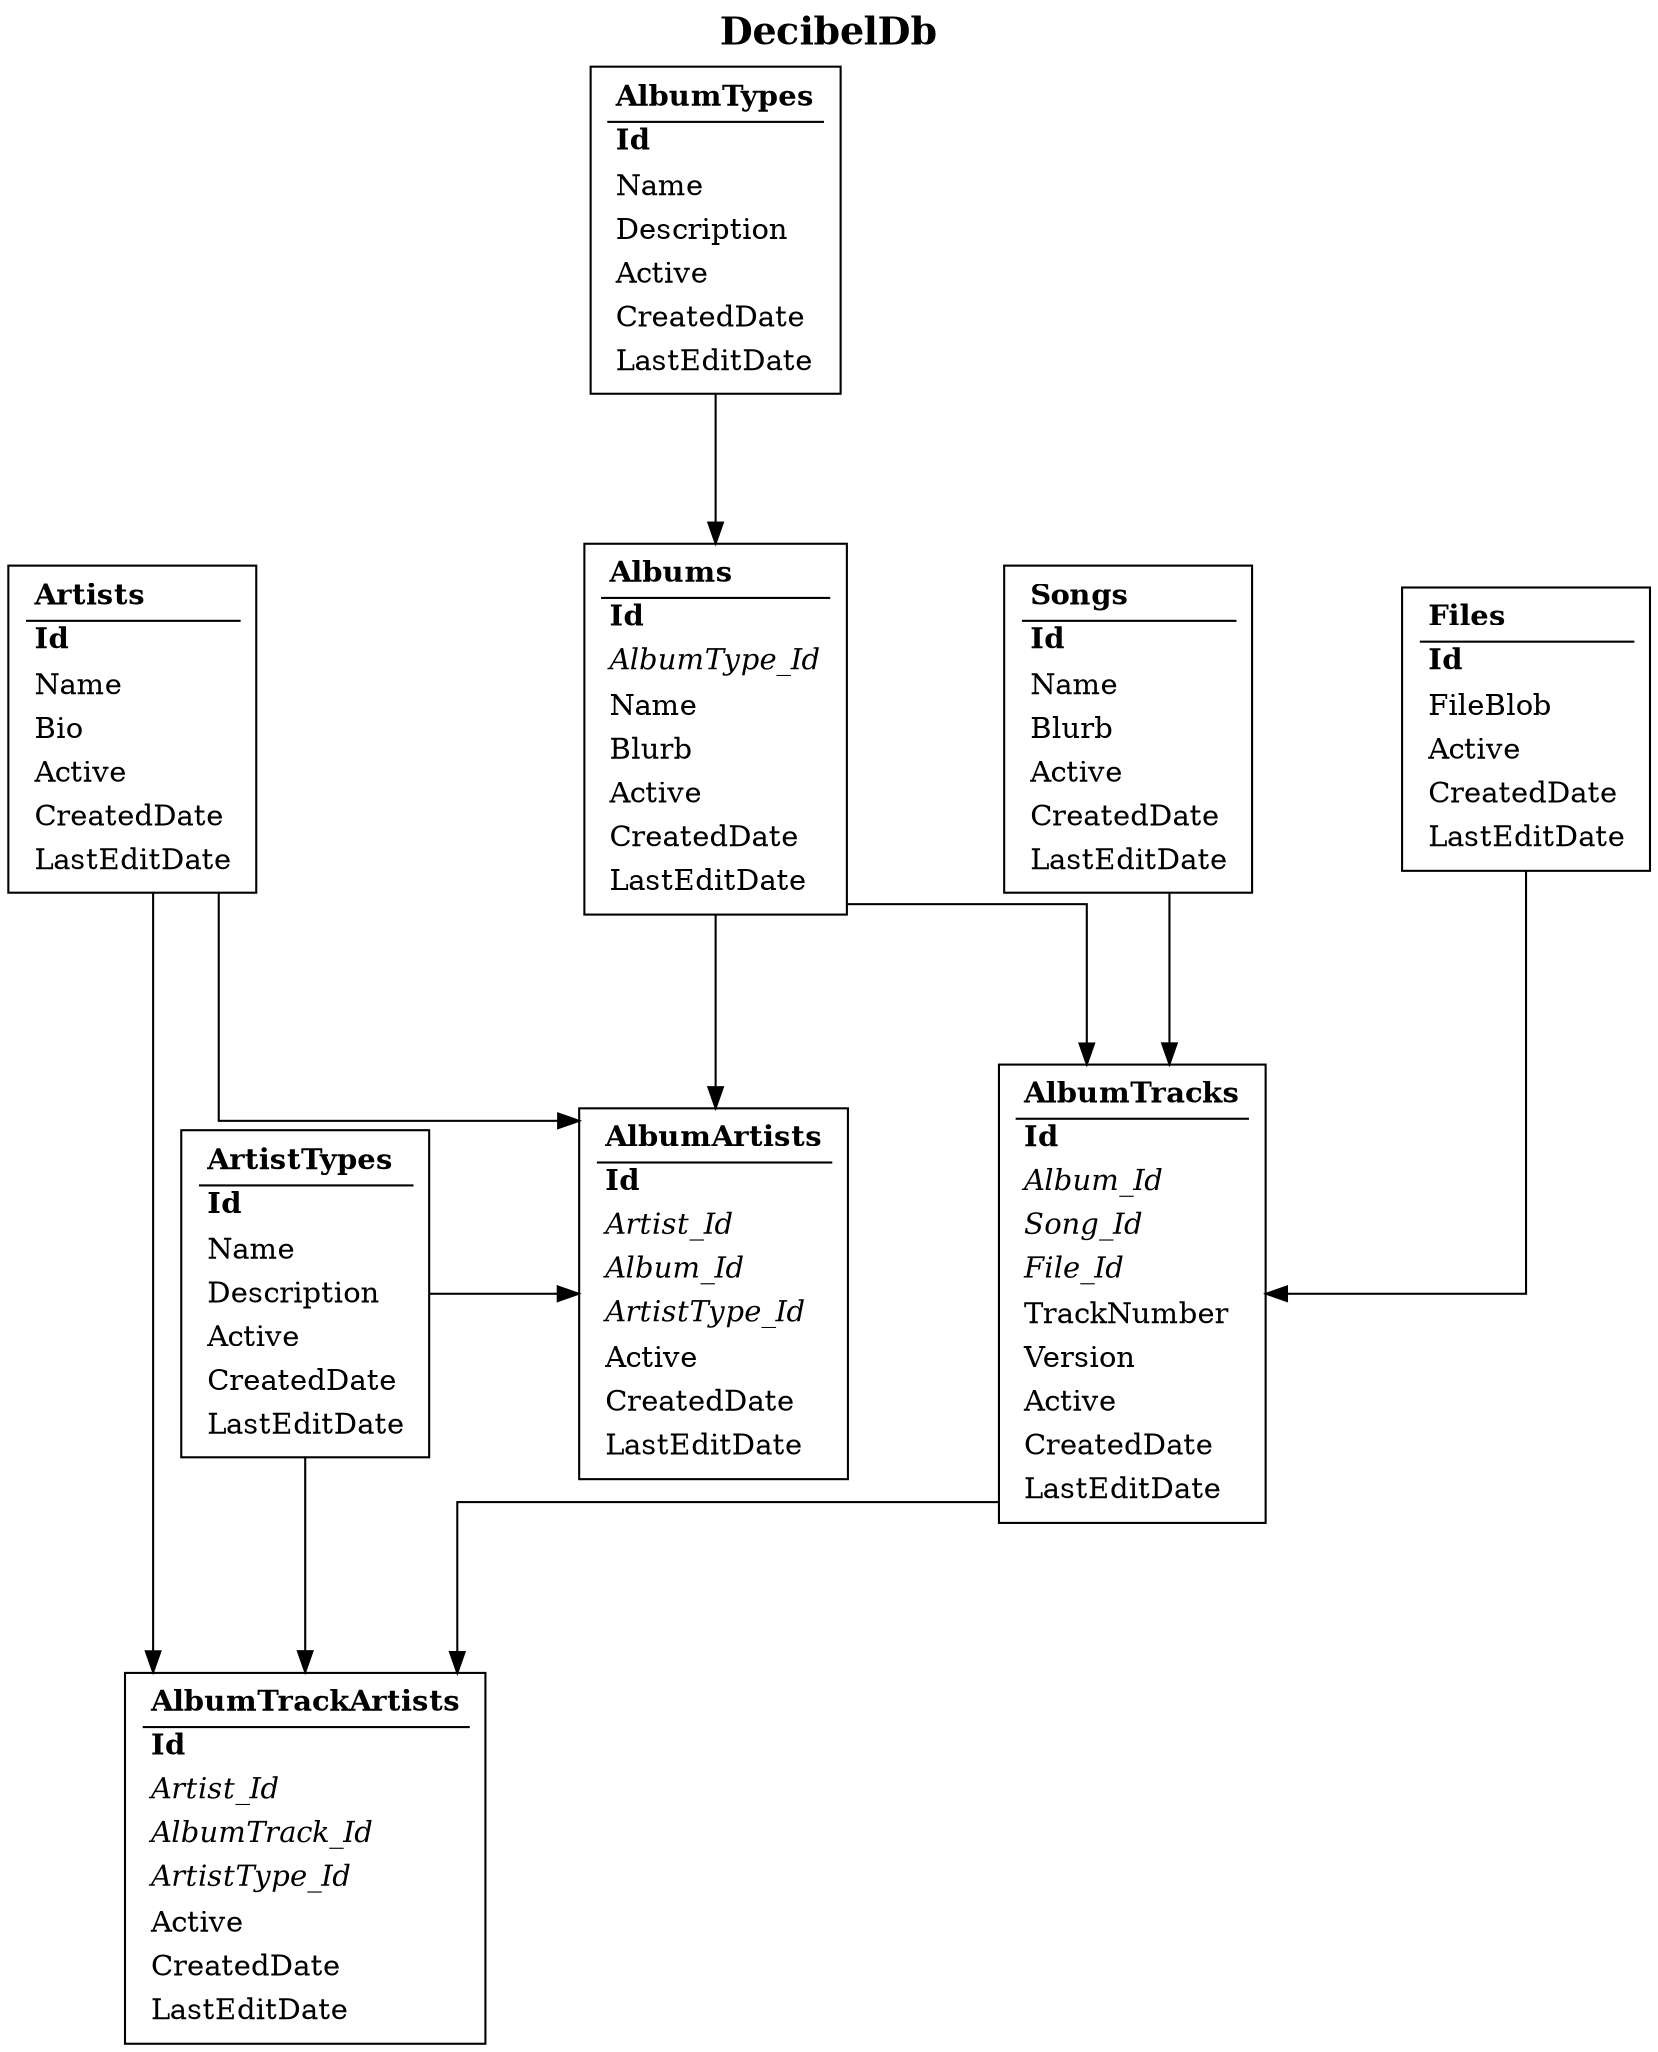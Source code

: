 digraph Music {
	compound=true;
	node[colorscheme=dark28;shape=rectangle];
	edge[colorscheme=dark28];
	label=<<b>DecibelDb</b>>;
	fontsize=18;
	labelloc=t;
	splines=ortho;
	ranksep=1;
	nodesep=1;
	Artists[label=<
		<table border="0">
			<tr><td align="left"><b>Artists</b></td></tr>
			<hr />
			<tr><td align="left"><b>Id</b></td></tr>
			<tr><td align="left">Name</td></tr>
			<tr><td align="left">Bio</td></tr>
			<tr><td align="left">Active</td></tr>
			<tr><td align="left">CreatedDate</td></tr>
			<tr><td align="left">LastEditDate</td></tr>
		</table>
	>];
	AlbumTypes[label=<
		<table border="0">
			<tr><td align="left"><b>AlbumTypes</b></td></tr>
			<hr />
			<tr><td align="left"><b>Id</b></td></tr>
			<tr><td align="left">Name</td></tr>
			<tr><td align="left">Description</td></tr>
			<tr><td align="left">Active</td></tr>
			<tr><td align="left">CreatedDate</td></tr>
			<tr><td align="left">LastEditDate</td></tr>
		</table>
	>];
	Albums[label=<
		<table border="0">
			<tr><td align="left"><b>Albums</b></td></tr>
			<hr />
			<tr><td align="left"><b>Id</b></td></tr>
			<tr><td align="left"><i>AlbumType_Id</i></td></tr>
			<tr><td align="left">Name</td></tr>
			<tr><td align="left">Blurb</td></tr>
			<tr><td align="left">Active</td></tr>
			<tr><td align="left">CreatedDate</td></tr>
			<tr><td align="left">LastEditDate</td></tr>
		</table>
	>];
	AlbumTypes->Albums;
	Songs[label=<
		<table border="0">
			<tr><td align="left"><b>Songs</b></td></tr>
			<hr />
			<tr><td align="left"><b>Id</b></td></tr>
			<tr><td align="left">Name</td></tr>
			<tr><td align="left">Blurb</td></tr>
			<tr><td align="left">Active</td></tr>
			<tr><td align="left">CreatedDate</td></tr>
			<tr><td align="left">LastEditDate</td></tr>
		</table>
	>];
	Files[label=<
		<table border="0">
			<tr><td align="left"><b>Files</b></td></tr>
			<hr />
			<tr><td align="left"><b>Id</b></td></tr>
			<tr><td align="left">FileBlob</td></tr>
			<tr><td align="left">Active</td></tr>
			<tr><td align="left">CreatedDate</td></tr>
			<tr><td align="left">LastEditDate</td></tr>
		</table>
	>];
	{rank=same;Artists;Albums;Songs;Files}
	ArtistTypes[label=<
		<table border="0">
			<tr><td align="left"><b>ArtistTypes</b></td></tr>
			<hr />
			<tr><td align="left"><b>Id</b></td></tr>
			<tr><td align="left">Name</td></tr>
			<tr><td align="left">Description</td></tr>
			<tr><td align="left">Active</td></tr>
			<tr><td align="left">CreatedDate</td></tr>
			<tr><td align="left">LastEditDate</td></tr>
		</table>
	>];
	AlbumArtists[label=<
		<table border="0">
			<tr><td align="left"><b>AlbumArtists</b></td></tr>
			<hr />
			<tr><td align="left"><b>Id</b></td></tr>
			<tr><td align="left"><i>Artist_Id</i></td></tr>
			<tr><td align="left"><i>Album_Id</i></td></tr>
			<tr><td align="left"><i>ArtistType_Id</i></td></tr>
			<tr><td align="left">Active</td></tr>
			<tr><td align="left">CreatedDate</td></tr>
			<tr><td align="left">LastEditDate</td></tr>
		</table>
	>];
	{rank=same;ArtistTypes;AlbumArtists;}
	Artists->AlbumArtists;
	Albums->AlbumArtists;
	ArtistTypes->AlbumArtists;
	AlbumTracks[label=<
		<table border="0">
			<tr><td align="left"><b>AlbumTracks</b></td></tr>
			<hr />
			<tr><td align="left"><b>Id</b></td></tr>
			<tr><td align="left"><i>Album_Id</i></td></tr>
			<tr><td align="left"><i>Song_Id</i></td></tr>
			<tr><td align="left"><i>File_Id</i></td></tr>
			<tr><td align="left">TrackNumber</td></tr>
			<tr><td align="left">Version</td></tr>
			<tr><td align="left">Active</td></tr>
			<tr><td align="left">CreatedDate</td></tr>
			<tr><td align="left">LastEditDate</td></tr>
		</table>
	>];
	{rank=same;AlbumArtists;AlbumTracks;}
	Albums->AlbumTracks;
	Songs->AlbumTracks;
	Files->AlbumTracks;
	AlbumTrackArtists[label=<
		<table border="0">
			<tr><td align="left"><b>AlbumTrackArtists</b></td></tr>
			<hr />
			<tr><td align="left"><b>Id</b></td></tr>
			<tr><td align="left"><i>Artist_Id</i></td></tr>
			<tr><td align="left"><i>AlbumTrack_Id</i></td></tr>
			<tr><td align="left"><i>ArtistType_Id</i></td></tr>
			<tr><td align="left">Active</td></tr>
			<tr><td align="left">CreatedDate</td></tr>
			<tr><td align="left">LastEditDate</td></tr>
		</table>
	>];
	AlbumTracks->AlbumTrackArtists;
	Artists->AlbumTrackArtists;
	ArtistTypes->AlbumTrackArtists;
}

